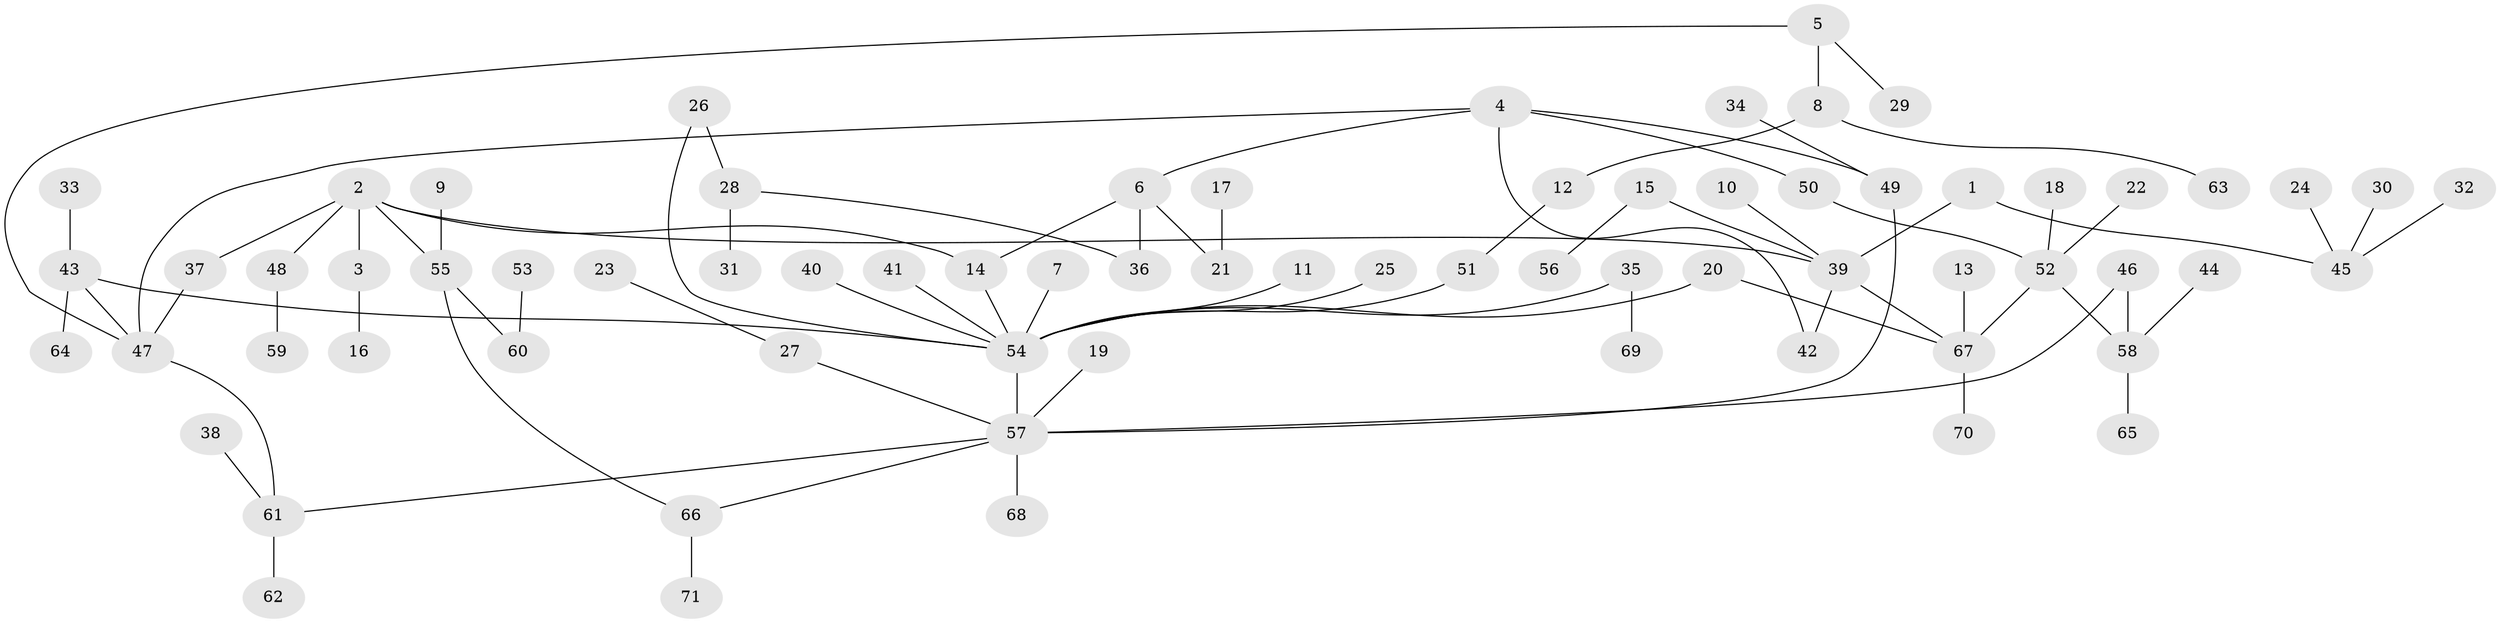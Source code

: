 // original degree distribution, {3: 0.1347517730496454, 6: 0.0425531914893617, 4: 0.028368794326241134, 8: 0.0070921985815602835, 5: 0.0425531914893617, 2: 0.2978723404255319, 9: 0.0070921985815602835, 1: 0.4397163120567376}
// Generated by graph-tools (version 1.1) at 2025/25/03/09/25 03:25:27]
// undirected, 71 vertices, 81 edges
graph export_dot {
graph [start="1"]
  node [color=gray90,style=filled];
  1;
  2;
  3;
  4;
  5;
  6;
  7;
  8;
  9;
  10;
  11;
  12;
  13;
  14;
  15;
  16;
  17;
  18;
  19;
  20;
  21;
  22;
  23;
  24;
  25;
  26;
  27;
  28;
  29;
  30;
  31;
  32;
  33;
  34;
  35;
  36;
  37;
  38;
  39;
  40;
  41;
  42;
  43;
  44;
  45;
  46;
  47;
  48;
  49;
  50;
  51;
  52;
  53;
  54;
  55;
  56;
  57;
  58;
  59;
  60;
  61;
  62;
  63;
  64;
  65;
  66;
  67;
  68;
  69;
  70;
  71;
  1 -- 39 [weight=1.0];
  1 -- 45 [weight=1.0];
  2 -- 3 [weight=1.0];
  2 -- 14 [weight=1.0];
  2 -- 37 [weight=1.0];
  2 -- 39 [weight=1.0];
  2 -- 48 [weight=1.0];
  2 -- 55 [weight=1.0];
  3 -- 16 [weight=1.0];
  4 -- 6 [weight=1.0];
  4 -- 42 [weight=1.0];
  4 -- 47 [weight=1.0];
  4 -- 49 [weight=1.0];
  4 -- 50 [weight=1.0];
  5 -- 8 [weight=1.0];
  5 -- 29 [weight=1.0];
  5 -- 47 [weight=1.0];
  6 -- 14 [weight=1.0];
  6 -- 21 [weight=1.0];
  6 -- 36 [weight=1.0];
  7 -- 54 [weight=1.0];
  8 -- 12 [weight=1.0];
  8 -- 63 [weight=1.0];
  9 -- 55 [weight=1.0];
  10 -- 39 [weight=1.0];
  11 -- 54 [weight=1.0];
  12 -- 51 [weight=1.0];
  13 -- 67 [weight=1.0];
  14 -- 54 [weight=1.0];
  15 -- 39 [weight=1.0];
  15 -- 56 [weight=1.0];
  17 -- 21 [weight=1.0];
  18 -- 52 [weight=1.0];
  19 -- 57 [weight=1.0];
  20 -- 54 [weight=1.0];
  20 -- 67 [weight=1.0];
  22 -- 52 [weight=1.0];
  23 -- 27 [weight=1.0];
  24 -- 45 [weight=1.0];
  25 -- 54 [weight=1.0];
  26 -- 28 [weight=1.0];
  26 -- 54 [weight=1.0];
  27 -- 57 [weight=1.0];
  28 -- 31 [weight=1.0];
  28 -- 36 [weight=1.0];
  30 -- 45 [weight=1.0];
  32 -- 45 [weight=1.0];
  33 -- 43 [weight=1.0];
  34 -- 49 [weight=1.0];
  35 -- 54 [weight=1.0];
  35 -- 69 [weight=1.0];
  37 -- 47 [weight=1.0];
  38 -- 61 [weight=1.0];
  39 -- 42 [weight=1.0];
  39 -- 67 [weight=1.0];
  40 -- 54 [weight=1.0];
  41 -- 54 [weight=1.0];
  43 -- 47 [weight=1.0];
  43 -- 54 [weight=1.0];
  43 -- 64 [weight=1.0];
  44 -- 58 [weight=1.0];
  46 -- 57 [weight=1.0];
  46 -- 58 [weight=1.0];
  47 -- 61 [weight=1.0];
  48 -- 59 [weight=1.0];
  49 -- 57 [weight=1.0];
  50 -- 52 [weight=1.0];
  51 -- 54 [weight=1.0];
  52 -- 58 [weight=1.0];
  52 -- 67 [weight=1.0];
  53 -- 60 [weight=1.0];
  54 -- 57 [weight=1.0];
  55 -- 60 [weight=1.0];
  55 -- 66 [weight=1.0];
  57 -- 61 [weight=1.0];
  57 -- 66 [weight=1.0];
  57 -- 68 [weight=1.0];
  58 -- 65 [weight=1.0];
  61 -- 62 [weight=1.0];
  66 -- 71 [weight=1.0];
  67 -- 70 [weight=1.0];
}
